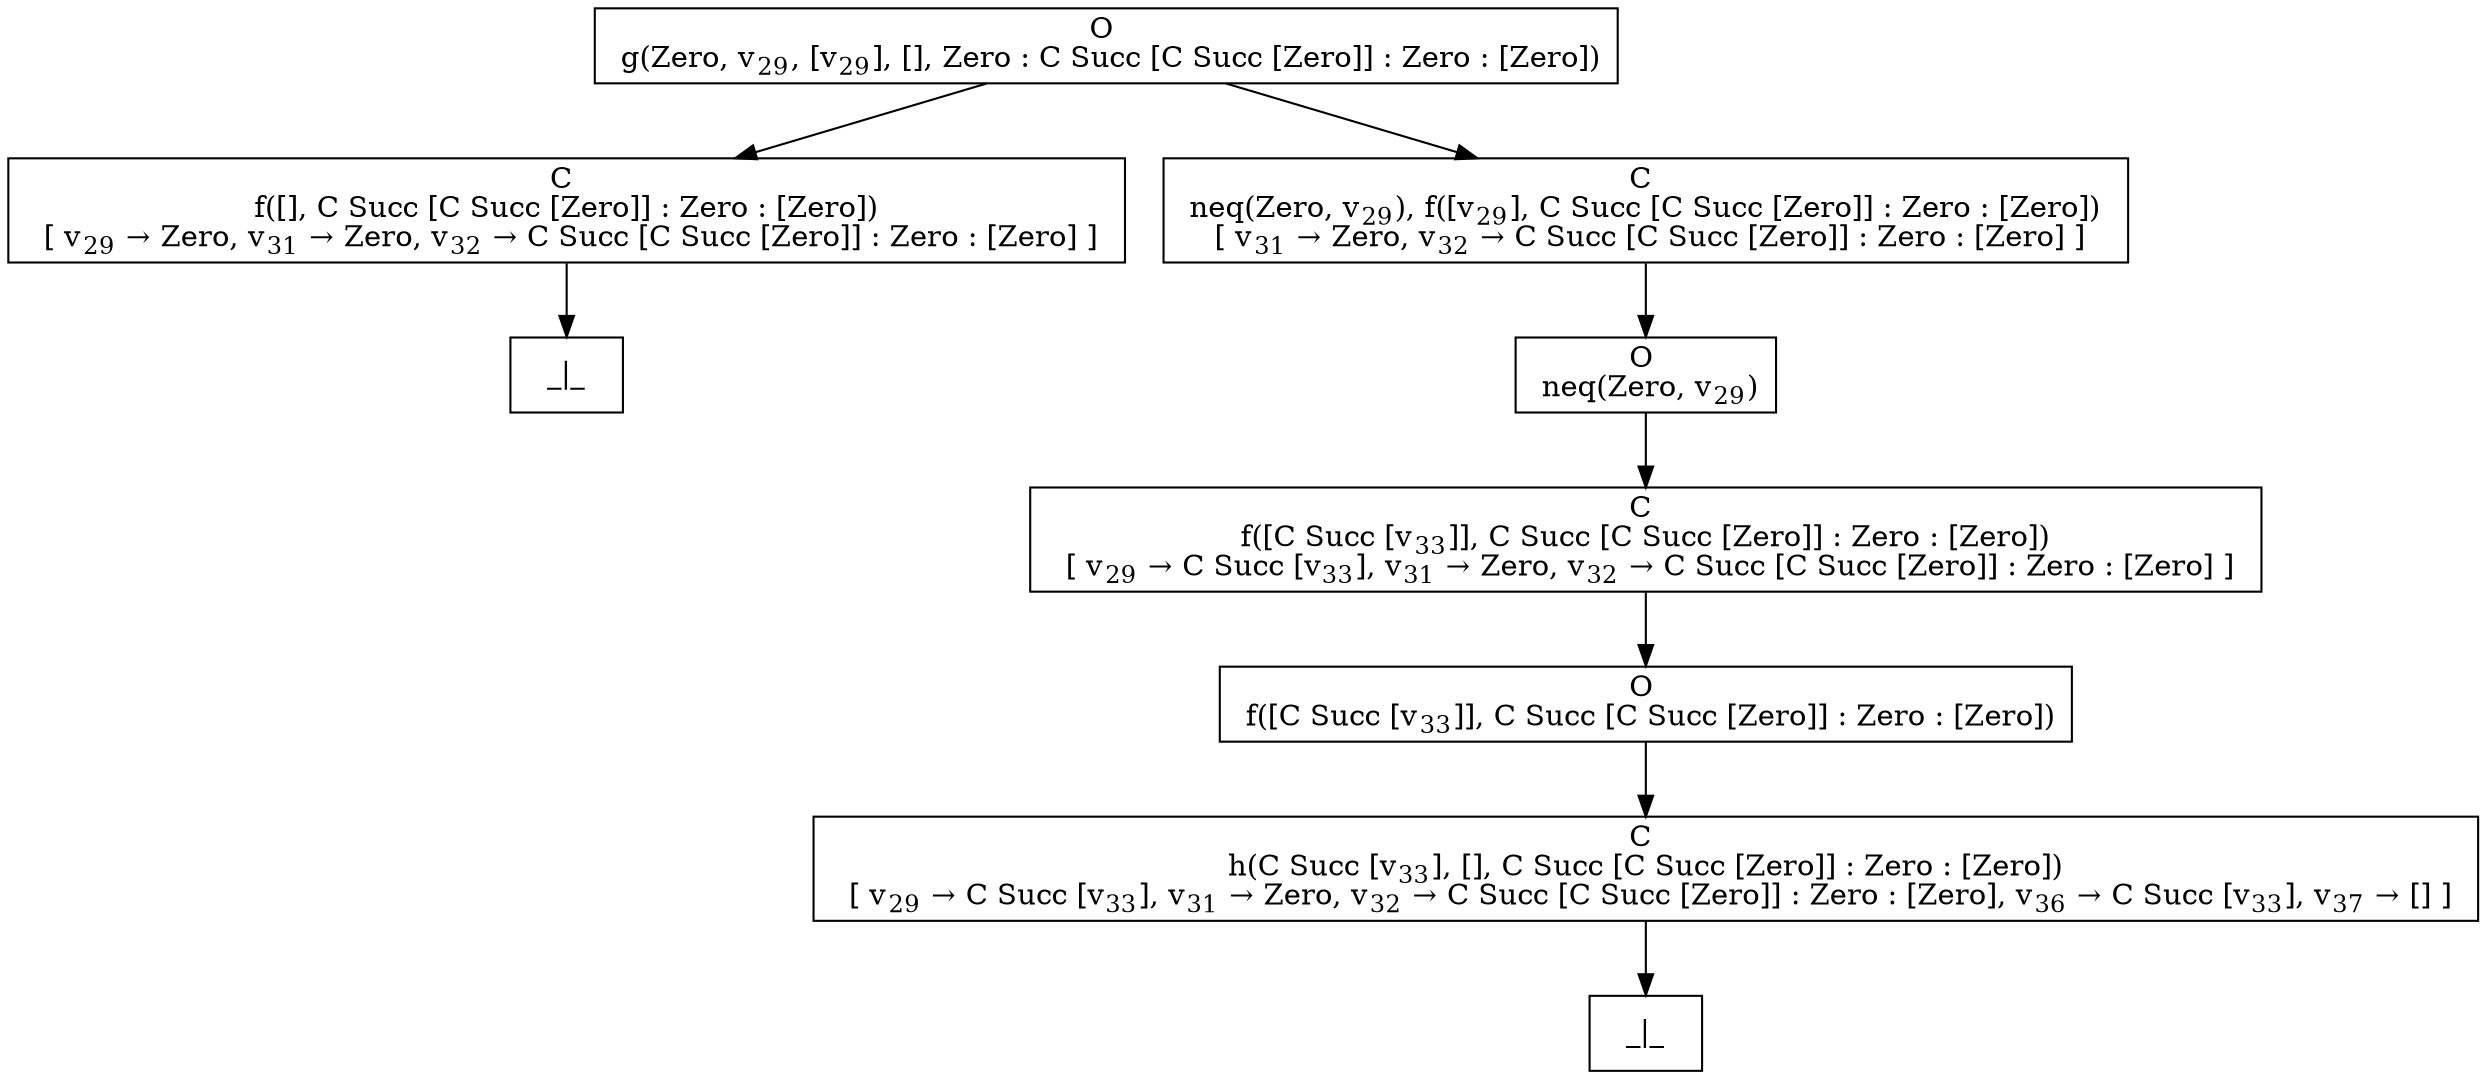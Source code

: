 digraph {
    graph [rankdir=TB
          ,bgcolor=transparent];
    node [shape=box
         ,fillcolor=white
         ,style=filled];
    0 [label=<O <BR/> g(Zero, v<SUB>29</SUB>, [v<SUB>29</SUB>], [], Zero : C Succ [C Succ [Zero]] : Zero : [Zero])>];
    1 [label=<C <BR/> f([], C Succ [C Succ [Zero]] : Zero : [Zero]) <BR/>  [ v<SUB>29</SUB> &rarr; Zero, v<SUB>31</SUB> &rarr; Zero, v<SUB>32</SUB> &rarr; C Succ [C Succ [Zero]] : Zero : [Zero] ] >];
    2 [label=<C <BR/> neq(Zero, v<SUB>29</SUB>), f([v<SUB>29</SUB>], C Succ [C Succ [Zero]] : Zero : [Zero]) <BR/>  [ v<SUB>31</SUB> &rarr; Zero, v<SUB>32</SUB> &rarr; C Succ [C Succ [Zero]] : Zero : [Zero] ] >];
    3 [label=<_|_>];
    4 [label=<O <BR/> neq(Zero, v<SUB>29</SUB>)>];
    5 [label=<C <BR/> f([C Succ [v<SUB>33</SUB>]], C Succ [C Succ [Zero]] : Zero : [Zero]) <BR/>  [ v<SUB>29</SUB> &rarr; C Succ [v<SUB>33</SUB>], v<SUB>31</SUB> &rarr; Zero, v<SUB>32</SUB> &rarr; C Succ [C Succ [Zero]] : Zero : [Zero] ] >];
    6 [label=<O <BR/> f([C Succ [v<SUB>33</SUB>]], C Succ [C Succ [Zero]] : Zero : [Zero])>];
    7 [label=<C <BR/> h(C Succ [v<SUB>33</SUB>], [], C Succ [C Succ [Zero]] : Zero : [Zero]) <BR/>  [ v<SUB>29</SUB> &rarr; C Succ [v<SUB>33</SUB>], v<SUB>31</SUB> &rarr; Zero, v<SUB>32</SUB> &rarr; C Succ [C Succ [Zero]] : Zero : [Zero], v<SUB>36</SUB> &rarr; C Succ [v<SUB>33</SUB>], v<SUB>37</SUB> &rarr; [] ] >];
    8 [label=<_|_>];
    0 -> 1 [label=""];
    0 -> 2 [label=""];
    1 -> 3 [label=""];
    2 -> 4 [label=""];
    4 -> 5 [label=""];
    5 -> 6 [label=""];
    6 -> 7 [label=""];
    7 -> 8 [label=""];
}